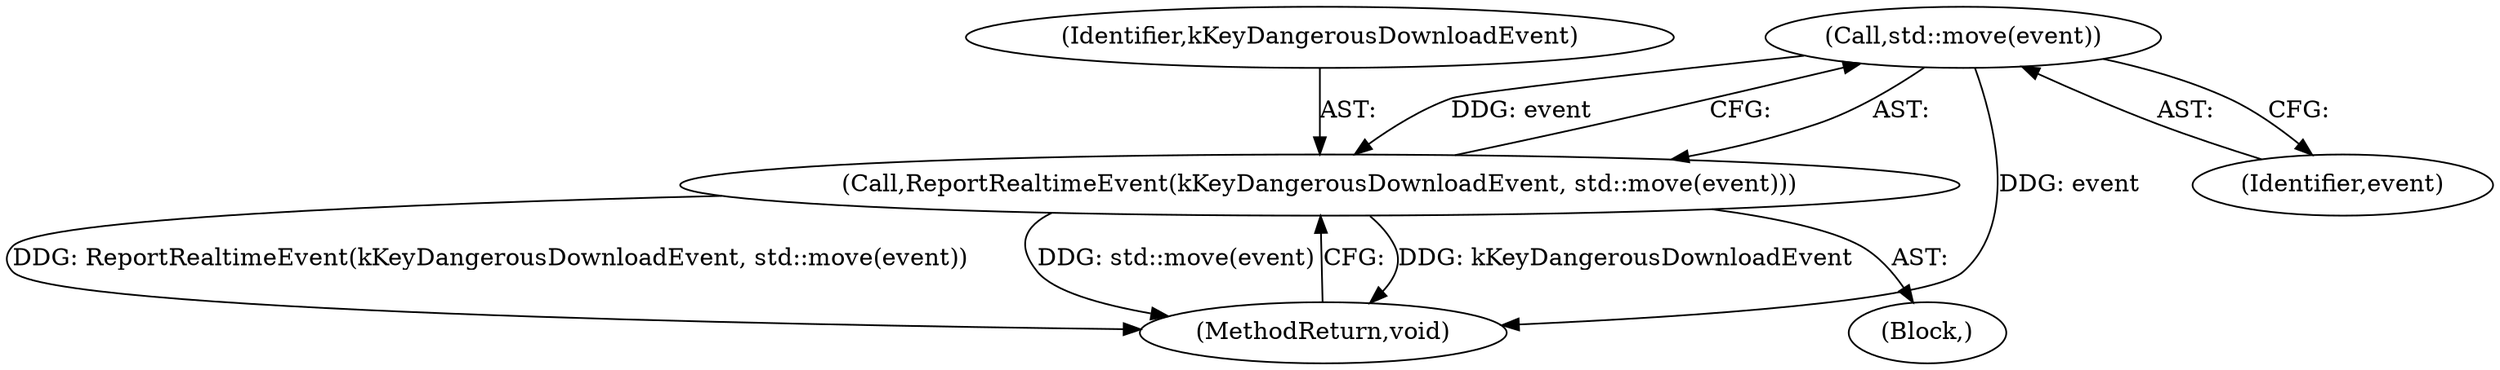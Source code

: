 digraph "0_Chrome_61033ac5120da29aea6db205f5157d679c49edfc@API" {
"1000124" [label="(Call,std::move(event))"];
"1000122" [label="(Call,ReportRealtimeEvent(kKeyDangerousDownloadEvent, std::move(event)))"];
"1000124" [label="(Call,std::move(event))"];
"1000108" [label="(Block,)"];
"1000125" [label="(Identifier,event)"];
"1000123" [label="(Identifier,kKeyDangerousDownloadEvent)"];
"1000122" [label="(Call,ReportRealtimeEvent(kKeyDangerousDownloadEvent, std::move(event)))"];
"1000126" [label="(MethodReturn,void)"];
"1000124" -> "1000122"  [label="AST: "];
"1000124" -> "1000125"  [label="CFG: "];
"1000125" -> "1000124"  [label="AST: "];
"1000122" -> "1000124"  [label="CFG: "];
"1000124" -> "1000126"  [label="DDG: event"];
"1000124" -> "1000122"  [label="DDG: event"];
"1000122" -> "1000108"  [label="AST: "];
"1000123" -> "1000122"  [label="AST: "];
"1000126" -> "1000122"  [label="CFG: "];
"1000122" -> "1000126"  [label="DDG: kKeyDangerousDownloadEvent"];
"1000122" -> "1000126"  [label="DDG: ReportRealtimeEvent(kKeyDangerousDownloadEvent, std::move(event))"];
"1000122" -> "1000126"  [label="DDG: std::move(event)"];
}
